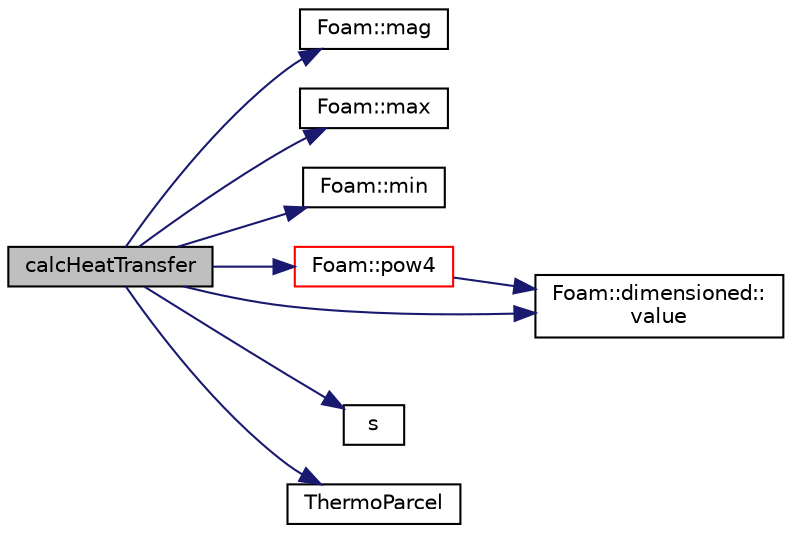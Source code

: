 digraph "calcHeatTransfer"
{
  bgcolor="transparent";
  edge [fontname="Helvetica",fontsize="10",labelfontname="Helvetica",labelfontsize="10"];
  node [fontname="Helvetica",fontsize="10",shape=record];
  rankdir="LR";
  Node1 [label="calcHeatTransfer",height=0.2,width=0.4,color="black", fillcolor="grey75", style="filled", fontcolor="black"];
  Node1 -> Node2 [color="midnightblue",fontsize="10",style="solid",fontname="Helvetica"];
  Node2 [label="Foam::mag",height=0.2,width=0.4,color="black",URL="$a10887.html#a929da2a3fdcf3dacbbe0487d3a330dae"];
  Node1 -> Node3 [color="midnightblue",fontsize="10",style="solid",fontname="Helvetica"];
  Node3 [label="Foam::max",height=0.2,width=0.4,color="black",URL="$a10887.html#ac993e906cf2774ae77e666bc24e81733"];
  Node1 -> Node4 [color="midnightblue",fontsize="10",style="solid",fontname="Helvetica"];
  Node4 [label="Foam::min",height=0.2,width=0.4,color="black",URL="$a10887.html#a253e112ad2d56d96230ff39ea7f442dc"];
  Node1 -> Node5 [color="midnightblue",fontsize="10",style="solid",fontname="Helvetica"];
  Node5 [label="Foam::pow4",height=0.2,width=0.4,color="red",URL="$a10887.html#aa0ae321d4861170e35fbb938636a4f40"];
  Node5 -> Node6 [color="midnightblue",fontsize="10",style="solid",fontname="Helvetica"];
  Node6 [label="Foam::dimensioned::\lvalue",height=0.2,width=0.4,color="black",URL="$a00534.html#a080d3824651cfcf52f72acceec615aaa",tooltip="Return const reference to value. "];
  Node1 -> Node7 [color="midnightblue",fontsize="10",style="solid",fontname="Helvetica"];
  Node7 [label="s",height=0.2,width=0.4,color="black",URL="$a04420.html#a6d6b99210a64ad23792eb7a3b0411c42"];
  Node1 -> Node8 [color="midnightblue",fontsize="10",style="solid",fontname="Helvetica"];
  Node8 [label="ThermoParcel",height=0.2,width=0.4,color="black",URL="$a02679.html#a7f9cf3d85b8a0612a5174319bdd14744",tooltip="Construct from owner, position, and cloud owner. "];
  Node1 -> Node6 [color="midnightblue",fontsize="10",style="solid",fontname="Helvetica"];
}
